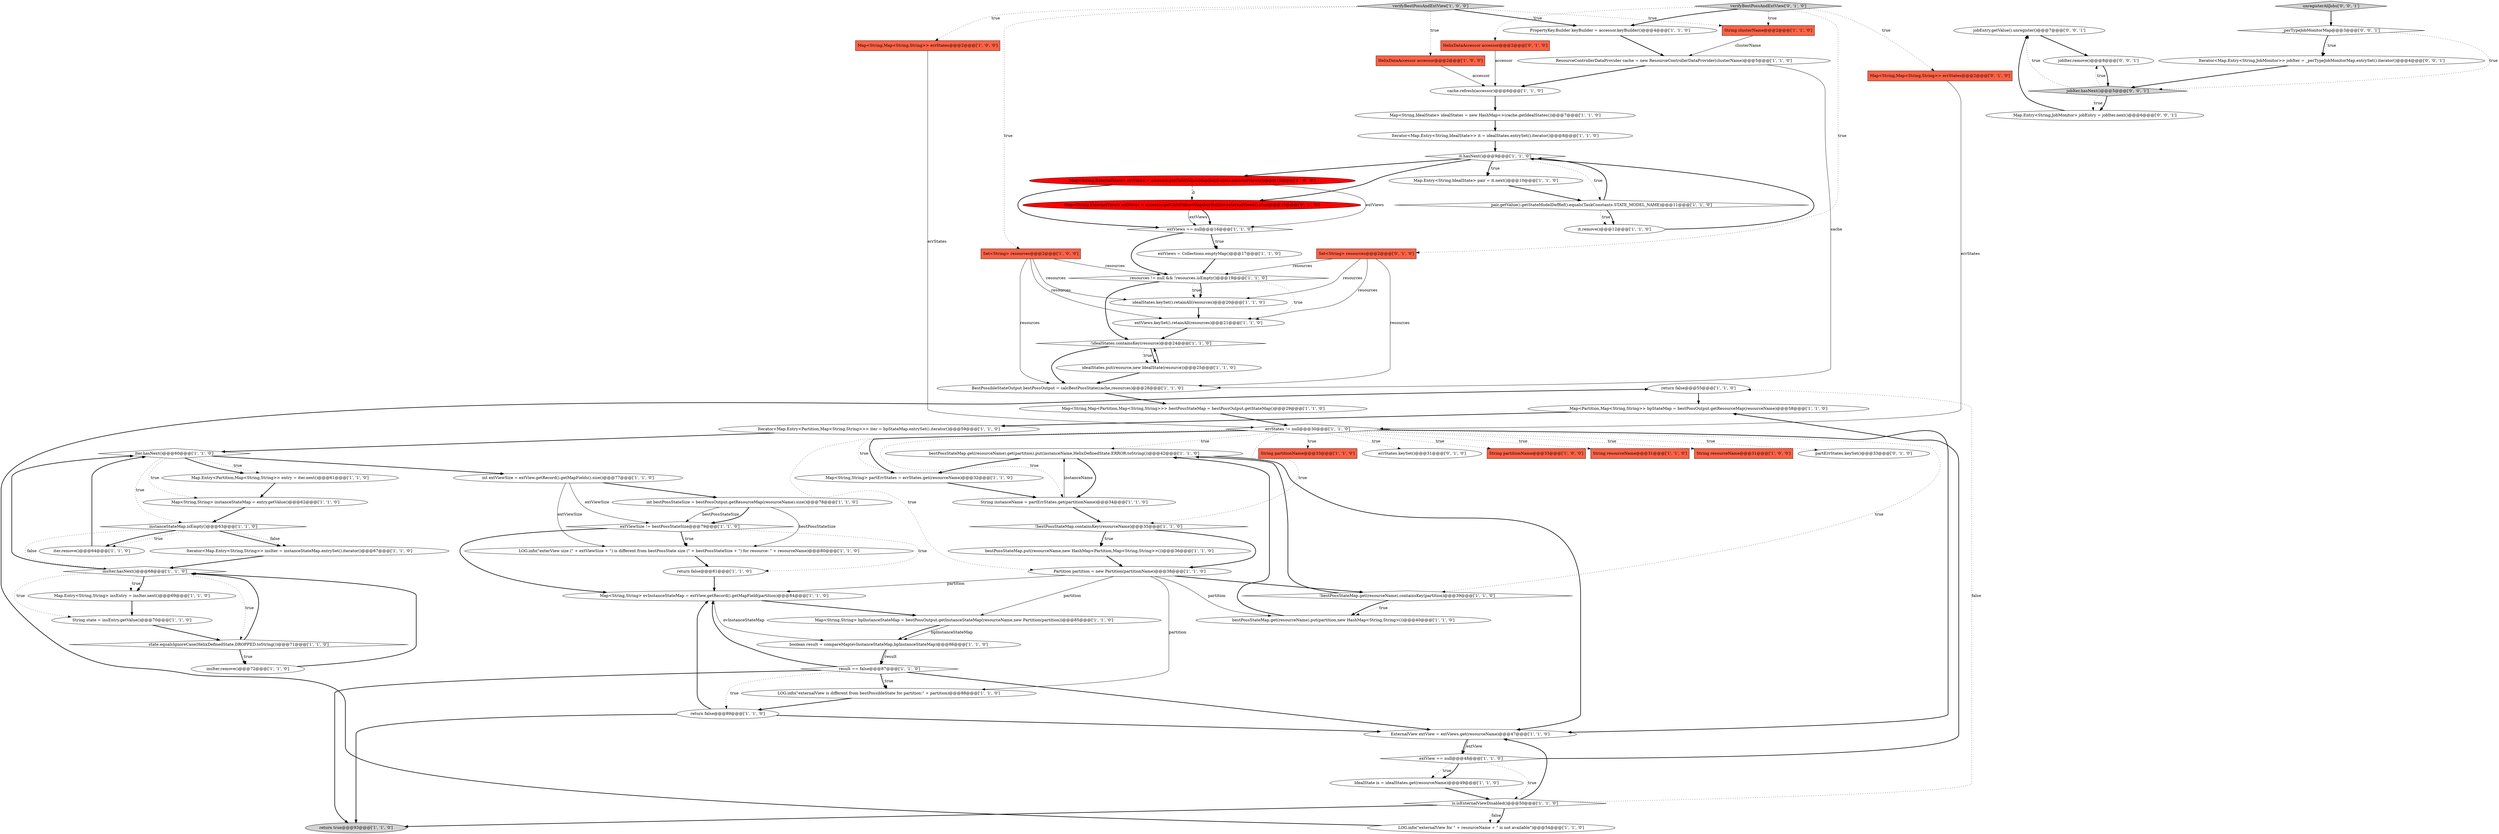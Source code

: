 digraph {
21 [style = filled, label = "return false@@@55@@@['1', '1', '0']", fillcolor = white, shape = ellipse image = "AAA0AAABBB1BBB"];
19 [style = filled, label = "resources != null && !resources.isEmpty()@@@19@@@['1', '1', '0']", fillcolor = white, shape = diamond image = "AAA0AAABBB1BBB"];
9 [style = filled, label = "it.remove()@@@12@@@['1', '1', '0']", fillcolor = white, shape = ellipse image = "AAA0AAABBB1BBB"];
10 [style = filled, label = "Map<String,ExternalView> extViews = accessor.getChildValuesMap(keyBuilder.externalViews())@@@15@@@['1', '0', '0']", fillcolor = red, shape = ellipse image = "AAA1AAABBB1BBB"];
1 [style = filled, label = "ResourceControllerDataProvider cache = new ResourceControllerDataProvider(clusterName)@@@5@@@['1', '1', '0']", fillcolor = white, shape = ellipse image = "AAA0AAABBB1BBB"];
16 [style = filled, label = "Map<String,Map<String,String>> errStates@@@2@@@['1', '0', '0']", fillcolor = tomato, shape = box image = "AAA0AAABBB1BBB"];
39 [style = filled, label = "extViews = Collections.emptyMap()@@@17@@@['1', '1', '0']", fillcolor = white, shape = ellipse image = "AAA0AAABBB1BBB"];
28 [style = filled, label = "bestPossStateMap.get(resourceName).get(partition).put(instanceName,HelixDefinedState.ERROR.toString())@@@42@@@['1', '1', '0']", fillcolor = white, shape = ellipse image = "AAA0AAABBB1BBB"];
12 [style = filled, label = "Map<String,String> bpInstanceStateMap = bestPossOutput.getInstanceStateMap(resourceName,new Partition(partition))@@@85@@@['1', '1', '0']", fillcolor = white, shape = ellipse image = "AAA0AAABBB1BBB"];
56 [style = filled, label = "Partition partition = new Partition(partitionName)@@@38@@@['1', '1', '0']", fillcolor = white, shape = ellipse image = "AAA0AAABBB1BBB"];
29 [style = filled, label = "LOG.info(\"externalView for \" + resourceName + \" is not available\")@@@54@@@['1', '1', '0']", fillcolor = white, shape = ellipse image = "AAA0AAABBB1BBB"];
81 [style = filled, label = "jobEntry.getValue().unregister()@@@7@@@['0', '0', '1']", fillcolor = white, shape = ellipse image = "AAA0AAABBB3BBB"];
78 [style = filled, label = "Map.Entry<String,JobMonitor> jobEntry = jobIter.next()@@@6@@@['0', '0', '1']", fillcolor = white, shape = ellipse image = "AAA0AAABBB3BBB"];
72 [style = filled, label = "Map<String,Map<String,String>> errStates@@@2@@@['0', '1', '0']", fillcolor = tomato, shape = box image = "AAA0AAABBB2BBB"];
18 [style = filled, label = "bestPossStateMap.get(resourceName).put(partition,new HashMap<String,String>())@@@40@@@['1', '1', '0']", fillcolor = white, shape = ellipse image = "AAA0AAABBB1BBB"];
74 [style = filled, label = "verifyBestPossAndExtView['0', '1', '0']", fillcolor = lightgray, shape = diamond image = "AAA0AAABBB2BBB"];
76 [style = filled, label = "jobIter.remove()@@@8@@@['0', '0', '1']", fillcolor = white, shape = ellipse image = "AAA0AAABBB3BBB"];
24 [style = filled, label = "bestPossStateMap.put(resourceName,new HashMap<Partition,Map<String,String>>())@@@36@@@['1', '1', '0']", fillcolor = white, shape = ellipse image = "AAA0AAABBB1BBB"];
26 [style = filled, label = "cache.refresh(accessor)@@@6@@@['1', '1', '0']", fillcolor = white, shape = ellipse image = "AAA0AAABBB1BBB"];
35 [style = filled, label = "Map<String,String> instanceStateMap = entry.getValue()@@@62@@@['1', '1', '0']", fillcolor = white, shape = ellipse image = "AAA0AAABBB1BBB"];
40 [style = filled, label = "PropertyKey.Builder keyBuilder = accessor.keyBuilder()@@@4@@@['1', '1', '0']", fillcolor = white, shape = ellipse image = "AAA0AAABBB1BBB"];
61 [style = filled, label = "Map.Entry<String,String> insEntry = insIter.next()@@@69@@@['1', '1', '0']", fillcolor = white, shape = ellipse image = "AAA0AAABBB1BBB"];
5 [style = filled, label = "Iterator<Map.Entry<String,IdealState>> it = idealStates.entrySet().iterator()@@@8@@@['1', '1', '0']", fillcolor = white, shape = ellipse image = "AAA0AAABBB1BBB"];
66 [style = filled, label = "BestPossibleStateOutput bestPossOutput = calcBestPossState(cache,resources)@@@28@@@['1', '1', '0']", fillcolor = white, shape = ellipse image = "AAA0AAABBB1BBB"];
17 [style = filled, label = "String partitionName@@@33@@@['1', '1', '0']", fillcolor = tomato, shape = box image = "AAA0AAABBB1BBB"];
71 [style = filled, label = "errStates.keySet()@@@31@@@['0', '1', '0']", fillcolor = white, shape = ellipse image = "AAA0AAABBB2BBB"];
79 [style = filled, label = "_perTypeJobMonitorMap@@@3@@@['0', '0', '1']", fillcolor = white, shape = diamond image = "AAA0AAABBB3BBB"];
15 [style = filled, label = "String partitionName@@@33@@@['1', '0', '0']", fillcolor = tomato, shape = box image = "AAA0AAABBB1BBB"];
3 [style = filled, label = "!idealStates.containsKey(resource)@@@24@@@['1', '1', '0']", fillcolor = white, shape = diamond image = "AAA0AAABBB1BBB"];
57 [style = filled, label = "IdealState is = idealStates.get(resourceName)@@@49@@@['1', '1', '0']", fillcolor = white, shape = ellipse image = "AAA0AAABBB1BBB"];
32 [style = filled, label = "is.isExternalViewDisabled()@@@50@@@['1', '1', '0']", fillcolor = white, shape = diamond image = "AAA0AAABBB1BBB"];
65 [style = filled, label = "Map<String,String> evInstanceStateMap = extView.getRecord().getMapField(partition)@@@84@@@['1', '1', '0']", fillcolor = white, shape = ellipse image = "AAA0AAABBB1BBB"];
44 [style = filled, label = "iter.remove()@@@64@@@['1', '1', '0']", fillcolor = white, shape = ellipse image = "AAA0AAABBB1BBB"];
22 [style = filled, label = "extViews == null@@@16@@@['1', '1', '0']", fillcolor = white, shape = diamond image = "AAA0AAABBB1BBB"];
0 [style = filled, label = "extView == null@@@48@@@['1', '1', '0']", fillcolor = white, shape = diamond image = "AAA0AAABBB1BBB"];
8 [style = filled, label = "insIter.hasNext()@@@68@@@['1', '1', '0']", fillcolor = white, shape = diamond image = "AAA0AAABBB1BBB"];
13 [style = filled, label = "Iterator<Map.Entry<String,String>> insIter = instanceStateMap.entrySet().iterator()@@@67@@@['1', '1', '0']", fillcolor = white, shape = ellipse image = "AAA0AAABBB1BBB"];
51 [style = filled, label = "return false@@@89@@@['1', '1', '0']", fillcolor = white, shape = ellipse image = "AAA0AAABBB1BBB"];
14 [style = filled, label = "Map<String,String> partErrStates = errStates.get(resourceName)@@@32@@@['1', '1', '0']", fillcolor = white, shape = ellipse image = "AAA0AAABBB1BBB"];
55 [style = filled, label = "return true@@@93@@@['1', '1', '0']", fillcolor = lightgray, shape = ellipse image = "AAA0AAABBB1BBB"];
30 [style = filled, label = "ExternalView extView = extViews.get(resourceName)@@@47@@@['1', '1', '0']", fillcolor = white, shape = ellipse image = "AAA0AAABBB1BBB"];
75 [style = filled, label = "Iterator<Map.Entry<String,JobMonitor>> jobIter = _perTypeJobMonitorMap.entrySet().iterator()@@@4@@@['0', '0', '1']", fillcolor = white, shape = ellipse image = "AAA0AAABBB3BBB"];
70 [style = filled, label = "Map<String,ExternalView> extViews = accessor.getChildValuesMap(keyBuilder.externalViews(),true)@@@15@@@['0', '1', '0']", fillcolor = red, shape = ellipse image = "AAA1AAABBB2BBB"];
25 [style = filled, label = "Set<String> resources@@@2@@@['1', '0', '0']", fillcolor = tomato, shape = box image = "AAA0AAABBB1BBB"];
46 [style = filled, label = "int bestPossStateSize = bestPossOutput.getResourceMap(resourceName).size()@@@78@@@['1', '1', '0']", fillcolor = white, shape = ellipse image = "AAA0AAABBB1BBB"];
33 [style = filled, label = "idealStates.put(resource,new IdealState(resource))@@@25@@@['1', '1', '0']", fillcolor = white, shape = ellipse image = "AAA0AAABBB1BBB"];
48 [style = filled, label = "verifyBestPossAndExtView['1', '0', '0']", fillcolor = lightgray, shape = diamond image = "AAA0AAABBB1BBB"];
59 [style = filled, label = "boolean result = compareMap(evInstanceStateMap,bpInstanceStateMap)@@@86@@@['1', '1', '0']", fillcolor = white, shape = ellipse image = "AAA0AAABBB1BBB"];
52 [style = filled, label = "state.equalsIgnoreCase(HelixDefinedState.DROPPED.toString())@@@71@@@['1', '1', '0']", fillcolor = white, shape = diamond image = "AAA0AAABBB1BBB"];
69 [style = filled, label = "Set<String> resources@@@2@@@['0', '1', '0']", fillcolor = tomato, shape = box image = "AAA0AAABBB2BBB"];
27 [style = filled, label = "Map<String,Map<Partition,Map<String,String>>> bestPossStateMap = bestPossOutput.getStateMap()@@@29@@@['1', '1', '0']", fillcolor = white, shape = ellipse image = "AAA0AAABBB1BBB"];
45 [style = filled, label = "String resourceName@@@31@@@['1', '1', '0']", fillcolor = tomato, shape = box image = "AAA0AAABBB1BBB"];
53 [style = filled, label = "insIter.remove()@@@72@@@['1', '1', '0']", fillcolor = white, shape = ellipse image = "AAA0AAABBB1BBB"];
54 [style = filled, label = "LOG.info(\"exterView size (\" + extViewSize + \") is different from bestPossState size (\" + bestPossStateSize + \") for resource: \" + resourceName)@@@80@@@['1', '1', '0']", fillcolor = white, shape = ellipse image = "AAA0AAABBB1BBB"];
7 [style = filled, label = "String resourceName@@@31@@@['1', '0', '0']", fillcolor = tomato, shape = box image = "AAA0AAABBB1BBB"];
31 [style = filled, label = "return false@@@81@@@['1', '1', '0']", fillcolor = white, shape = ellipse image = "AAA0AAABBB1BBB"];
34 [style = filled, label = "int extViewSize = extView.getRecord().getMapFields().size()@@@77@@@['1', '1', '0']", fillcolor = white, shape = ellipse image = "AAA0AAABBB1BBB"];
64 [style = filled, label = "idealStates.keySet().retainAll(resources)@@@20@@@['1', '1', '0']", fillcolor = white, shape = ellipse image = "AAA0AAABBB1BBB"];
73 [style = filled, label = "partErrStates.keySet()@@@33@@@['0', '1', '0']", fillcolor = white, shape = ellipse image = "AAA0AAABBB2BBB"];
77 [style = filled, label = "unregisterAllJobs['0', '0', '1']", fillcolor = lightgray, shape = diamond image = "AAA0AAABBB3BBB"];
41 [style = filled, label = "Map.Entry<Partition,Map<String,String>> entry = iter.next()@@@61@@@['1', '1', '0']", fillcolor = white, shape = ellipse image = "AAA0AAABBB1BBB"];
37 [style = filled, label = "String instanceName = partErrStates.get(partitionName)@@@34@@@['1', '1', '0']", fillcolor = white, shape = ellipse image = "AAA0AAABBB1BBB"];
58 [style = filled, label = "extViewSize != bestPossStateSize@@@79@@@['1', '1', '0']", fillcolor = white, shape = diamond image = "AAA0AAABBB1BBB"];
47 [style = filled, label = "Map<Partition,Map<String,String>> bpStateMap = bestPossOutput.getResourceMap(resourceName)@@@58@@@['1', '1', '0']", fillcolor = white, shape = ellipse image = "AAA0AAABBB1BBB"];
23 [style = filled, label = "pair.getValue().getStateModelDefRef().equals(TaskConstants.STATE_MODEL_NAME)@@@11@@@['1', '1', '0']", fillcolor = white, shape = diamond image = "AAA0AAABBB1BBB"];
62 [style = filled, label = "String clusterName@@@2@@@['1', '1', '0']", fillcolor = tomato, shape = box image = "AAA0AAABBB1BBB"];
2 [style = filled, label = "extViews.keySet().retainAll(resources)@@@21@@@['1', '1', '0']", fillcolor = white, shape = ellipse image = "AAA0AAABBB1BBB"];
80 [style = filled, label = "jobIter.hasNext()@@@5@@@['0', '0', '1']", fillcolor = lightgray, shape = diamond image = "AAA0AAABBB3BBB"];
63 [style = filled, label = "it.hasNext()@@@9@@@['1', '1', '0']", fillcolor = white, shape = diamond image = "AAA0AAABBB1BBB"];
20 [style = filled, label = "HelixDataAccessor accessor@@@2@@@['1', '0', '0']", fillcolor = tomato, shape = box image = "AAA0AAABBB1BBB"];
67 [style = filled, label = "result == false@@@87@@@['1', '1', '0']", fillcolor = white, shape = diamond image = "AAA0AAABBB1BBB"];
60 [style = filled, label = "Map<String,IdealState> idealStates = new HashMap<>(cache.getIdealStates())@@@7@@@['1', '1', '0']", fillcolor = white, shape = ellipse image = "AAA0AAABBB1BBB"];
36 [style = filled, label = "String state = insEntry.getValue()@@@70@@@['1', '1', '0']", fillcolor = white, shape = ellipse image = "AAA0AAABBB1BBB"];
11 [style = filled, label = "instanceStateMap.isEmpty()@@@63@@@['1', '1', '0']", fillcolor = white, shape = diamond image = "AAA0AAABBB1BBB"];
49 [style = filled, label = "LOG.info(\"externalView is different from bestPossibleState for partition:\" + partition)@@@88@@@['1', '1', '0']", fillcolor = white, shape = ellipse image = "AAA0AAABBB1BBB"];
68 [style = filled, label = "HelixDataAccessor accessor@@@2@@@['0', '1', '0']", fillcolor = tomato, shape = box image = "AAA0AAABBB2BBB"];
42 [style = filled, label = "errStates != null@@@30@@@['1', '1', '0']", fillcolor = white, shape = diamond image = "AAA0AAABBB1BBB"];
43 [style = filled, label = "Iterator<Map.Entry<Partition,Map<String,String>>> iter = bpStateMap.entrySet().iterator()@@@59@@@['1', '1', '0']", fillcolor = white, shape = ellipse image = "AAA0AAABBB1BBB"];
4 [style = filled, label = "!bestPossStateMap.containsKey(resourceName)@@@35@@@['1', '1', '0']", fillcolor = white, shape = diamond image = "AAA0AAABBB1BBB"];
6 [style = filled, label = "!bestPossStateMap.get(resourceName).containsKey(partition)@@@39@@@['1', '1', '0']", fillcolor = white, shape = diamond image = "AAA0AAABBB1BBB"];
38 [style = filled, label = "Map.Entry<String,IdealState> pair = it.next()@@@10@@@['1', '1', '0']", fillcolor = white, shape = ellipse image = "AAA0AAABBB1BBB"];
50 [style = filled, label = "iter.hasNext()@@@60@@@['1', '1', '0']", fillcolor = white, shape = diamond image = "AAA0AAABBB1BBB"];
10->22 [style = solid, label="extViews"];
39->19 [style = bold, label=""];
52->8 [style = bold, label=""];
34->54 [style = solid, label="extViewSize"];
34->46 [style = bold, label=""];
5->63 [style = bold, label=""];
3->33 [style = dotted, label="true"];
49->51 [style = bold, label=""];
11->44 [style = dotted, label="true"];
28->14 [style = bold, label=""];
74->40 [style = bold, label=""];
9->63 [style = bold, label=""];
42->17 [style = dotted, label="true"];
37->28 [style = solid, label="instanceName"];
8->61 [style = dotted, label="true"];
26->60 [style = bold, label=""];
3->66 [style = bold, label=""];
6->18 [style = dotted, label="true"];
32->29 [style = dotted, label="false"];
8->52 [style = dotted, label="true"];
56->65 [style = solid, label="partition"];
67->51 [style = dotted, label="true"];
11->13 [style = bold, label=""];
48->25 [style = dotted, label="true"];
65->59 [style = solid, label="evInstanceStateMap"];
79->75 [style = dotted, label="true"];
19->64 [style = dotted, label="true"];
4->24 [style = dotted, label="true"];
63->38 [style = bold, label=""];
70->22 [style = solid, label="extViews"];
59->67 [style = bold, label=""];
19->3 [style = bold, label=""];
32->21 [style = dotted, label="false"];
50->11 [style = dotted, label="true"];
25->64 [style = solid, label="resources"];
14->37 [style = bold, label=""];
69->66 [style = solid, label="resources"];
28->37 [style = bold, label=""];
33->3 [style = bold, label=""];
28->30 [style = bold, label=""];
80->76 [style = dotted, label="true"];
58->54 [style = dotted, label="true"];
30->0 [style = solid, label="extView"];
11->44 [style = bold, label=""];
65->12 [style = bold, label=""];
76->80 [style = bold, label=""];
69->19 [style = solid, label="resources"];
56->49 [style = solid, label="partition"];
80->78 [style = bold, label=""];
51->30 [style = bold, label=""];
44->50 [style = bold, label=""];
47->43 [style = bold, label=""];
3->33 [style = bold, label=""];
25->66 [style = solid, label="resources"];
18->28 [style = bold, label=""];
58->54 [style = bold, label=""];
23->9 [style = dotted, label="true"];
8->61 [style = bold, label=""];
50->35 [style = dotted, label="true"];
0->57 [style = dotted, label="true"];
34->58 [style = solid, label="extViewSize"];
57->32 [style = bold, label=""];
42->7 [style = dotted, label="true"];
4->56 [style = bold, label=""];
67->30 [style = bold, label=""];
69->2 [style = solid, label="resources"];
62->1 [style = solid, label="clusterName"];
70->22 [style = bold, label=""];
11->8 [style = dotted, label="false"];
63->38 [style = dotted, label="true"];
79->80 [style = dotted, label="true"];
59->67 [style = solid, label="result"];
42->45 [style = dotted, label="true"];
50->41 [style = bold, label=""];
10->70 [style = dashed, label="0"];
25->19 [style = solid, label="resources"];
72->42 [style = solid, label="errStates"];
50->34 [style = bold, label=""];
63->10 [style = bold, label=""];
74->62 [style = dotted, label="true"];
12->59 [style = solid, label="bpInstanceStateMap"];
24->56 [style = bold, label=""];
56->6 [style = bold, label=""];
0->57 [style = bold, label=""];
21->47 [style = bold, label=""];
4->24 [style = bold, label=""];
63->23 [style = dotted, label="true"];
19->64 [style = bold, label=""];
22->19 [style = bold, label=""];
48->16 [style = dotted, label="true"];
36->52 [style = bold, label=""];
6->18 [style = bold, label=""];
2->3 [style = bold, label=""];
63->70 [style = bold, label=""];
42->71 [style = dotted, label="true"];
42->28 [style = dotted, label="true"];
48->62 [style = dotted, label="true"];
32->30 [style = bold, label=""];
52->53 [style = dotted, label="true"];
29->21 [style = bold, label=""];
64->2 [style = bold, label=""];
61->36 [style = bold, label=""];
42->14 [style = bold, label=""];
60->5 [style = bold, label=""];
58->31 [style = dotted, label="true"];
80->78 [style = dotted, label="true"];
74->72 [style = dotted, label="true"];
42->15 [style = dotted, label="true"];
23->63 [style = bold, label=""];
79->75 [style = bold, label=""];
51->65 [style = bold, label=""];
22->39 [style = bold, label=""];
8->50 [style = bold, label=""];
53->8 [style = bold, label=""];
56->18 [style = solid, label="partition"];
30->0 [style = bold, label=""];
80->81 [style = dotted, label="true"];
0->32 [style = dotted, label="true"];
8->36 [style = dotted, label="true"];
58->65 [style = bold, label=""];
31->65 [style = bold, label=""];
50->41 [style = dotted, label="true"];
46->58 [style = solid, label="bestPossStateSize"];
11->13 [style = dotted, label="false"];
78->81 [style = bold, label=""];
56->12 [style = solid, label="partition"];
41->35 [style = bold, label=""];
67->49 [style = dotted, label="true"];
10->22 [style = bold, label=""];
69->64 [style = solid, label="resources"];
75->80 [style = bold, label=""];
48->20 [style = dotted, label="true"];
33->66 [style = bold, label=""];
43->50 [style = bold, label=""];
52->53 [style = bold, label=""];
19->2 [style = dotted, label="true"];
22->39 [style = dotted, label="true"];
20->26 [style = solid, label="accessor"];
42->6 [style = dotted, label="true"];
16->42 [style = solid, label="errStates"];
74->68 [style = dotted, label="true"];
42->4 [style = dotted, label="true"];
38->23 [style = bold, label=""];
46->58 [style = bold, label=""];
46->54 [style = solid, label="bestPossStateSize"];
1->26 [style = bold, label=""];
67->65 [style = bold, label=""];
48->40 [style = bold, label=""];
37->4 [style = bold, label=""];
77->79 [style = bold, label=""];
27->42 [style = bold, label=""];
32->29 [style = bold, label=""];
40->1 [style = bold, label=""];
67->49 [style = bold, label=""];
67->55 [style = bold, label=""];
0->47 [style = bold, label=""];
25->2 [style = solid, label="resources"];
32->55 [style = bold, label=""];
66->27 [style = bold, label=""];
42->14 [style = dotted, label="true"];
54->31 [style = bold, label=""];
51->55 [style = bold, label=""];
42->30 [style = bold, label=""];
42->73 [style = dotted, label="true"];
81->76 [style = bold, label=""];
42->56 [style = dotted, label="true"];
12->59 [style = bold, label=""];
1->66 [style = solid, label="cache"];
68->26 [style = solid, label="accessor"];
13->8 [style = bold, label=""];
23->9 [style = bold, label=""];
74->69 [style = dotted, label="true"];
42->37 [style = dotted, label="true"];
6->28 [style = bold, label=""];
35->11 [style = bold, label=""];
}
